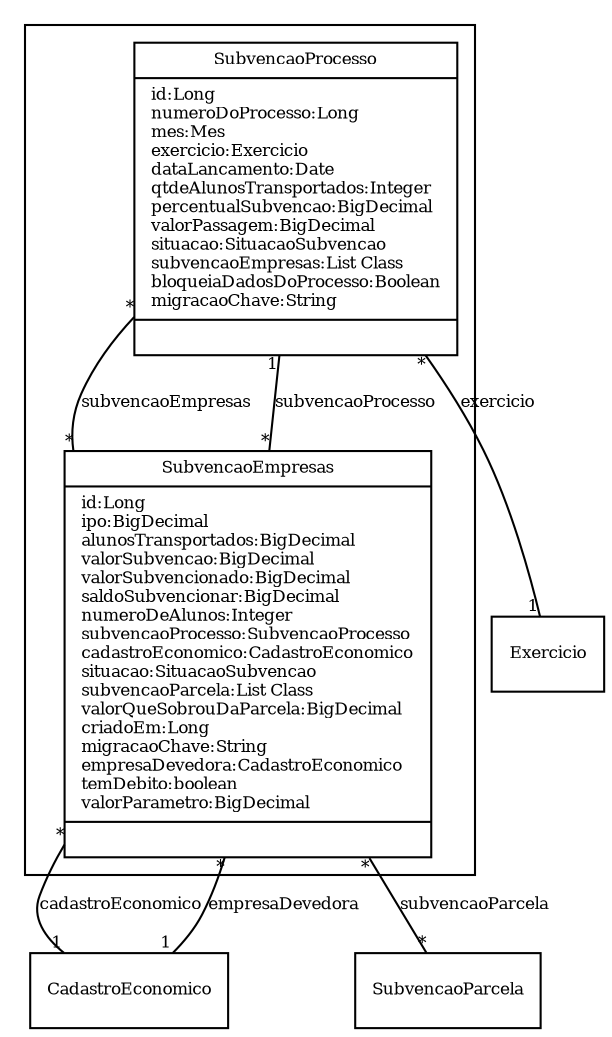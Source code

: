 digraph G{
fontname = "Times-Roman"
fontsize = 8

node [
        fontname = "Times-Roman"
        fontsize = 8
        shape = "record"
]

edge [
        fontname = "Times-Roman"
        fontsize = 8
]

subgraph clusterPROCESSO_DE_SUBVENCAO
{
SubvencaoProcesso [label = "{SubvencaoProcesso|id:Long\lnumeroDoProcesso:Long\lmes:Mes\lexercicio:Exercicio\ldataLancamento:Date\lqtdeAlunosTransportados:Integer\lpercentualSubvencao:BigDecimal\lvalorPassagem:BigDecimal\lsituacao:SituacaoSubvencao\lsubvencaoEmpresas:List Class\lbloqueiaDadosDoProcesso:Boolean\lmigracaoChave:String\l|\l}"]
SubvencaoEmpresas [label = "{SubvencaoEmpresas|id:Long\lipo:BigDecimal\lalunosTransportados:BigDecimal\lvalorSubvencao:BigDecimal\lvalorSubvencionado:BigDecimal\lsaldoSubvencionar:BigDecimal\lnumeroDeAlunos:Integer\lsubvencaoProcesso:SubvencaoProcesso\lcadastroEconomico:CadastroEconomico\lsituacao:SituacaoSubvencao\lsubvencaoParcela:List Class\lvalorQueSobrouDaParcela:BigDecimal\lcriadoEm:Long\lmigracaoChave:String\lempresaDevedora:CadastroEconomico\ltemDebito:boolean\lvalorParametro:BigDecimal\l|\l}"]
}
edge [arrowhead = "none" headlabel = "1" taillabel = "*"] SubvencaoProcesso -> Exercicio [label = "exercicio"]
edge [arrowhead = "none" headlabel = "*" taillabel = "*"] SubvencaoProcesso -> SubvencaoEmpresas [label = "subvencaoEmpresas"]
edge [arrowhead = "none" headlabel = "1" taillabel = "*"] SubvencaoEmpresas -> SubvencaoProcesso [label = "subvencaoProcesso"]
edge [arrowhead = "none" headlabel = "1" taillabel = "*"] SubvencaoEmpresas -> CadastroEconomico [label = "cadastroEconomico"]
edge [arrowhead = "none" headlabel = "*" taillabel = "*"] SubvencaoEmpresas -> SubvencaoParcela [label = "subvencaoParcela"]
edge [arrowhead = "none" headlabel = "1" taillabel = "*"] SubvencaoEmpresas -> CadastroEconomico [label = "empresaDevedora"]
}
